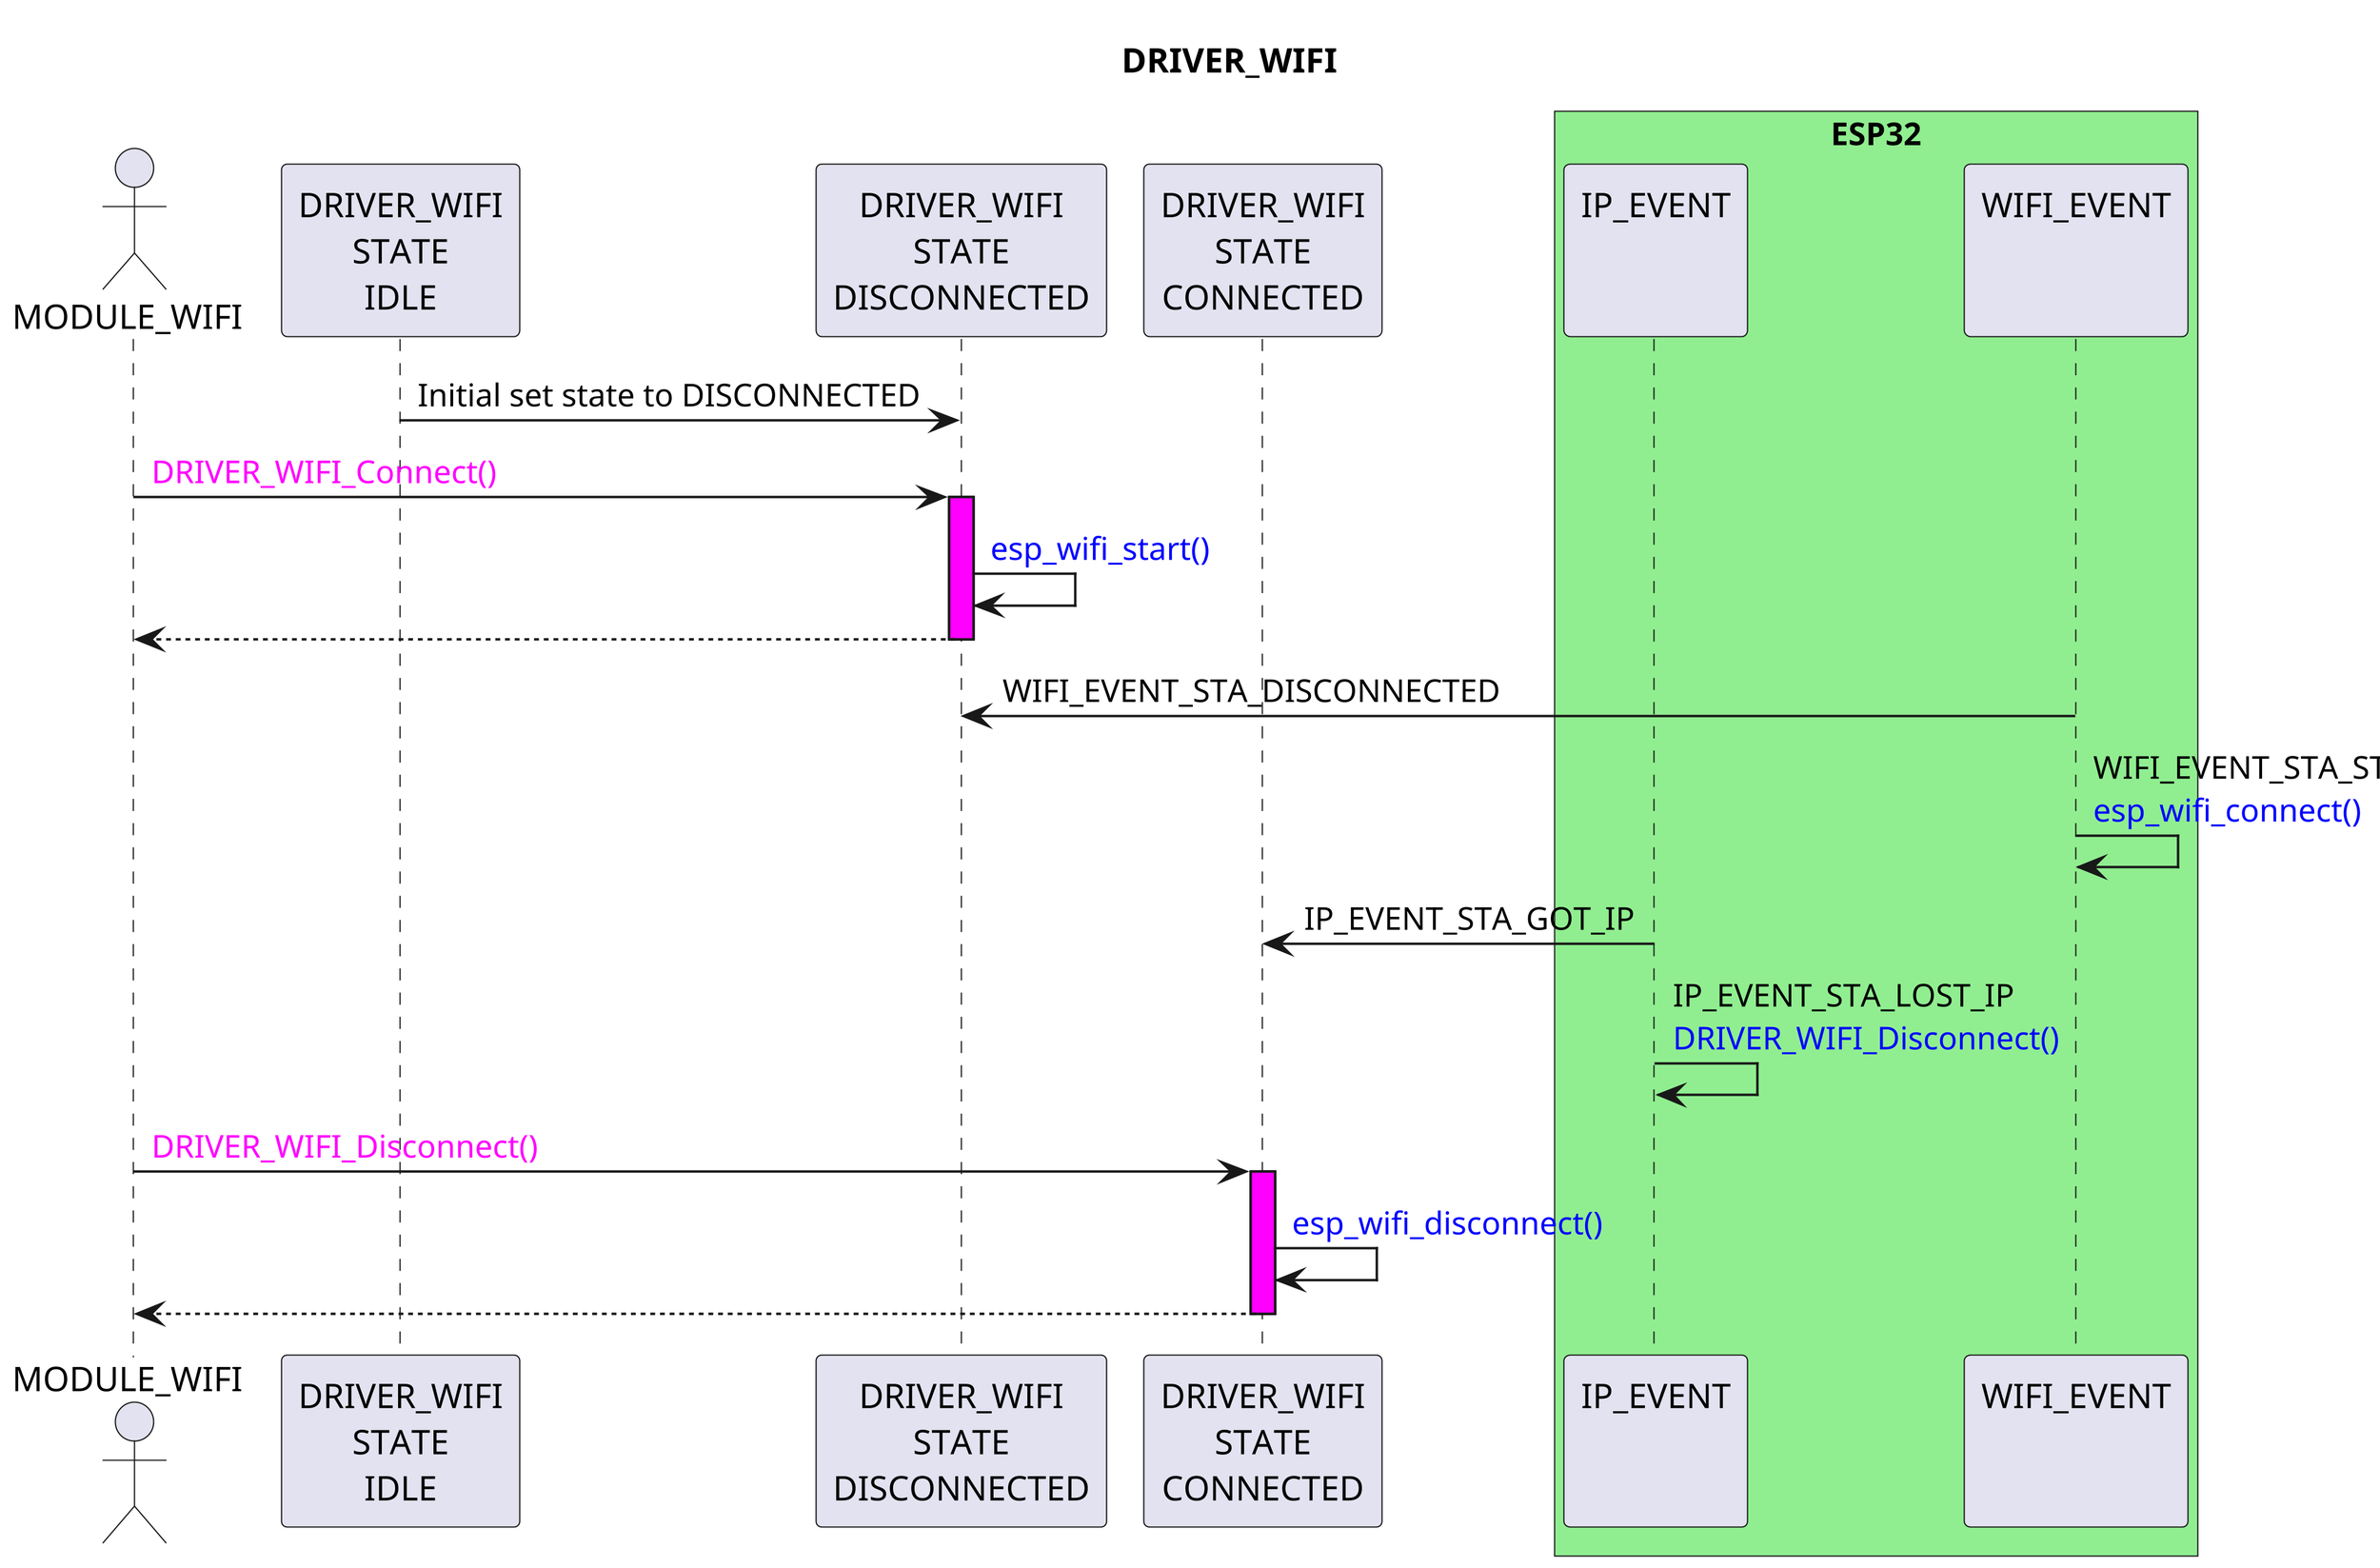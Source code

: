 ' DRIVER WIFI
' 9/19/25

@startuml

title DRIVER_WIFI

skinparam dpi 400

actor "MODULE_WIFI" as MW
participant "DRIVER_WIFI\nSTATE\nIDLE" as DW_IDLE
participant "DRIVER_WIFI\nSTATE\nDISCONNECTED" as DW_DISCONNECTED
participant "DRIVER_WIFI\nSTATE\nCONNECTED" as DW_CONNECTED

box "ESP32" #LightGreen
participant "IP_EVENT\n\n" as ESP_IPEVENT
participant "WIFI_EVENT\n\n" as ESP_WIFIEVENT
end box


DW_IDLE -> DW_DISCONNECTED: Initial set state to DISCONNECTED

MW -> DW_DISCONNECTED : <color #FF00FF>DRIVER_WIFI_Connect()</color>
activate DW_DISCONNECTED #Magenta
DW_DISCONNECTED -> DW_DISCONNECTED : <color #0000FF>esp_wifi_start()</color>
return

ESP_WIFIEVENT -> DW_DISCONNECTED : WIFI_EVENT_STA_DISCONNECTED
ESP_WIFIEVENT -> ESP_WIFIEVENT : WIFI_EVENT_STA_START\n<color #0000FF>esp_wifi_connect()</color>

ESP_IPEVENT -> DW_CONNECTED : IP_EVENT_STA_GOT_IP
ESP_IPEVENT -> ESP_IPEVENT : IP_EVENT_STA_LOST_IP\n<color #0000FF>DRIVER_WIFI_Disconnect()</color>

MW -> DW_CONNECTED : <color #FF00FF>DRIVER_WIFI_Disconnect()</color>
activate DW_CONNECTED #Magenta
DW_CONNECTED -> DW_CONNECTED : <color #0000FF>esp_wifi_disconnect()</color>
return

@enduml
